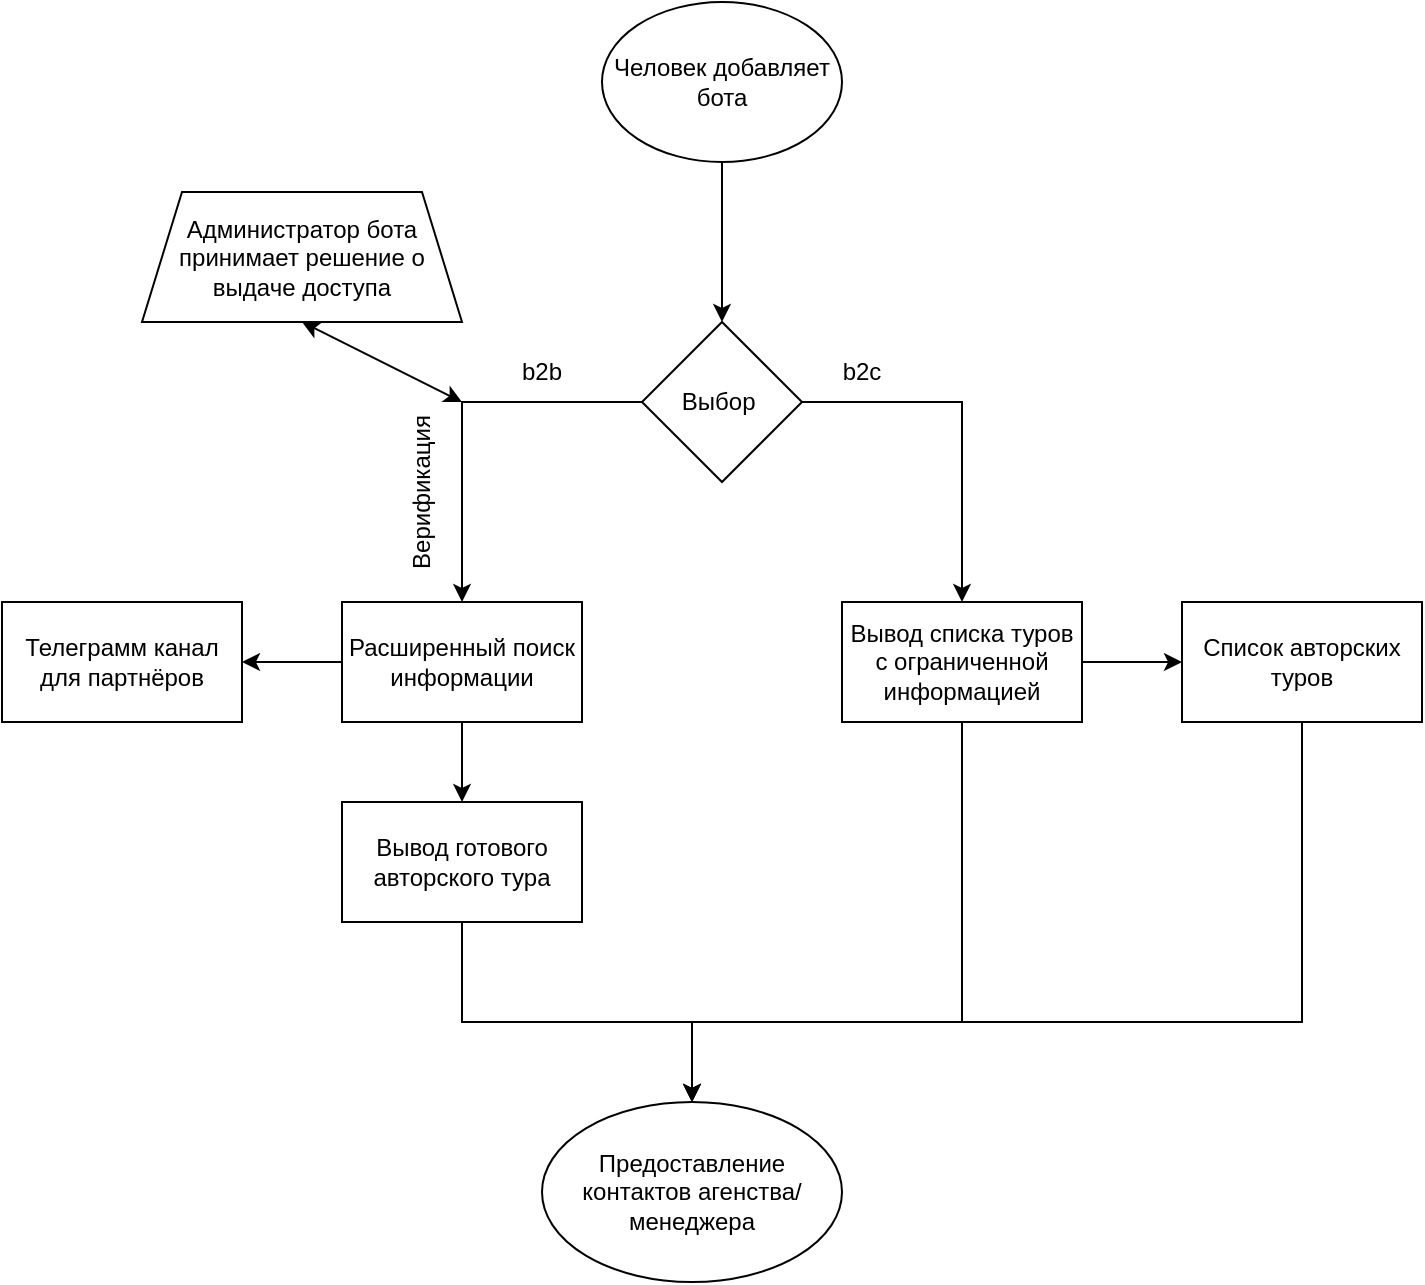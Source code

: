 <mxfile>
    <diagram id="dMcVg0LvvEPNjS6cMCFK" name="Page-1">
        <mxGraphModel dx="746" dy="563" grid="1" gridSize="10" guides="1" tooltips="1" connect="1" arrows="1" fold="1" page="1" pageScale="1" pageWidth="850" pageHeight="1100" background="none" math="0" shadow="0">
            <root>
                <mxCell id="0"/>
                <mxCell id="1" parent="0"/>
                <mxCell id="22" style="edgeStyle=none;html=1;" edge="1" parent="1" source="23" target="26">
                    <mxGeometry relative="1" as="geometry"/>
                </mxCell>
                <object label="Человек добавляет бота" id="23">
                    <mxCell style="ellipse;whiteSpace=wrap;html=1;" vertex="1" parent="1">
                        <mxGeometry x="430" y="30" width="120" height="80" as="geometry"/>
                    </mxCell>
                </object>
                <mxCell id="25" style="edgeStyle=none;html=1;exitX=0;exitY=0.5;exitDx=0;exitDy=0;entryX=0.5;entryY=0;entryDx=0;entryDy=0;rounded=0;" edge="1" parent="1" source="26" target="28">
                    <mxGeometry relative="1" as="geometry">
                        <mxPoint x="200" y="320" as="targetPoint"/>
                        <Array as="points">
                            <mxPoint x="360" y="230"/>
                        </Array>
                    </mxGeometry>
                </mxCell>
                <mxCell id="26" value="Выбор&amp;nbsp;" style="rhombus;whiteSpace=wrap;html=1;" vertex="1" parent="1">
                    <mxGeometry x="450" y="190" width="80" height="80" as="geometry"/>
                </mxCell>
                <mxCell id="45" value="" style="edgeStyle=orthogonalEdgeStyle;html=1;" edge="1" parent="1" source="27" target="44">
                    <mxGeometry relative="1" as="geometry"/>
                </mxCell>
                <mxCell id="50" style="edgeStyle=none;rounded=0;html=1;entryX=0.5;entryY=0;entryDx=0;entryDy=0;elbow=vertical;" edge="1" parent="1" source="27" target="46">
                    <mxGeometry relative="1" as="geometry">
                        <Array as="points">
                            <mxPoint x="610" y="540"/>
                            <mxPoint x="475" y="540"/>
                        </Array>
                    </mxGeometry>
                </mxCell>
                <mxCell id="27" value="Вывод списка туров с ограниченной информацией" style="rounded=0;whiteSpace=wrap;html=1;" vertex="1" parent="1">
                    <mxGeometry x="550" y="330" width="120" height="60" as="geometry"/>
                </mxCell>
                <mxCell id="37" style="edgeStyle=none;html=1;entryX=0.5;entryY=0;entryDx=0;entryDy=0;" edge="1" parent="1" source="28" target="34">
                    <mxGeometry relative="1" as="geometry"/>
                </mxCell>
                <mxCell id="28" value="Расширенный поиск информации" style="rounded=0;whiteSpace=wrap;html=1;" vertex="1" parent="1">
                    <mxGeometry x="300" y="330" width="120" height="60" as="geometry"/>
                </mxCell>
                <mxCell id="29" style="edgeStyle=orthogonalEdgeStyle;html=1;entryX=0.5;entryY=0;entryDx=0;entryDy=0;exitX=1;exitY=0.5;exitDx=0;exitDy=0;rounded=0;" edge="1" parent="1" source="26" target="27">
                    <mxGeometry relative="1" as="geometry">
                        <mxPoint x="340" y="110" as="targetPoint"/>
                    </mxGeometry>
                </mxCell>
                <mxCell id="30" value="Верификация" style="text;html=1;strokeColor=none;fillColor=none;align=center;verticalAlign=middle;whiteSpace=wrap;rounded=0;rotation=-90;" vertex="1" parent="1">
                    <mxGeometry x="310" y="260" width="60" height="30" as="geometry"/>
                </mxCell>
                <mxCell id="31" value="b2b" style="text;html=1;strokeColor=none;fillColor=none;align=center;verticalAlign=middle;whiteSpace=wrap;rounded=0;" vertex="1" parent="1">
                    <mxGeometry x="370" y="200" width="60" height="30" as="geometry"/>
                </mxCell>
                <mxCell id="32" value="b2c" style="text;html=1;strokeColor=none;fillColor=none;align=center;verticalAlign=middle;whiteSpace=wrap;rounded=0;" vertex="1" parent="1">
                    <mxGeometry x="530" y="200" width="60" height="30" as="geometry"/>
                </mxCell>
                <mxCell id="39" value="" style="edgeStyle=none;html=1;" edge="1" parent="1" target="38">
                    <mxGeometry relative="1" as="geometry">
                        <mxPoint x="300" y="360" as="sourcePoint"/>
                    </mxGeometry>
                </mxCell>
                <mxCell id="48" style="edgeStyle=orthogonalEdgeStyle;html=1;rounded=0;" edge="1" parent="1" source="34" target="46">
                    <mxGeometry relative="1" as="geometry">
                        <Array as="points">
                            <mxPoint x="360" y="540"/>
                            <mxPoint x="475" y="540"/>
                        </Array>
                    </mxGeometry>
                </mxCell>
                <mxCell id="34" value="Вывод готового авторского тура" style="rounded=0;whiteSpace=wrap;html=1;" vertex="1" parent="1">
                    <mxGeometry x="300" y="430" width="120" height="60" as="geometry"/>
                </mxCell>
                <mxCell id="38" value="Телеграмм канал для партнёров" style="whiteSpace=wrap;html=1;" vertex="1" parent="1">
                    <mxGeometry x="130" y="330" width="120" height="60" as="geometry"/>
                </mxCell>
                <mxCell id="41" value="" style="endArrow=classic;startArrow=classic;html=1;exitX=0.5;exitY=1;exitDx=0;exitDy=0;" edge="1" parent="1" source="42">
                    <mxGeometry width="50" height="50" relative="1" as="geometry">
                        <mxPoint x="270" y="150" as="sourcePoint"/>
                        <mxPoint x="360" y="230" as="targetPoint"/>
                        <Array as="points"/>
                    </mxGeometry>
                </mxCell>
                <mxCell id="42" value="Администратор бота принимает решение о выдаче доступа" style="shape=trapezoid;perimeter=trapezoidPerimeter;whiteSpace=wrap;html=1;fixedSize=1;" vertex="1" parent="1">
                    <mxGeometry x="200" y="125" width="160" height="65" as="geometry"/>
                </mxCell>
                <mxCell id="47" style="edgeStyle=orthogonalEdgeStyle;html=1;rounded=0;" edge="1" parent="1" source="44" target="46">
                    <mxGeometry relative="1" as="geometry">
                        <Array as="points">
                            <mxPoint x="780" y="540"/>
                            <mxPoint x="475" y="540"/>
                        </Array>
                    </mxGeometry>
                </mxCell>
                <mxCell id="44" value="Список авторских туров" style="whiteSpace=wrap;html=1;rounded=0;" vertex="1" parent="1">
                    <mxGeometry x="720" y="330" width="120" height="60" as="geometry"/>
                </mxCell>
                <mxCell id="46" value="Предоставление контактов агенства/менеджера" style="ellipse;whiteSpace=wrap;html=1;" vertex="1" parent="1">
                    <mxGeometry x="400" y="580" width="150" height="90" as="geometry"/>
                </mxCell>
            </root>
        </mxGraphModel>
    </diagram>
</mxfile>